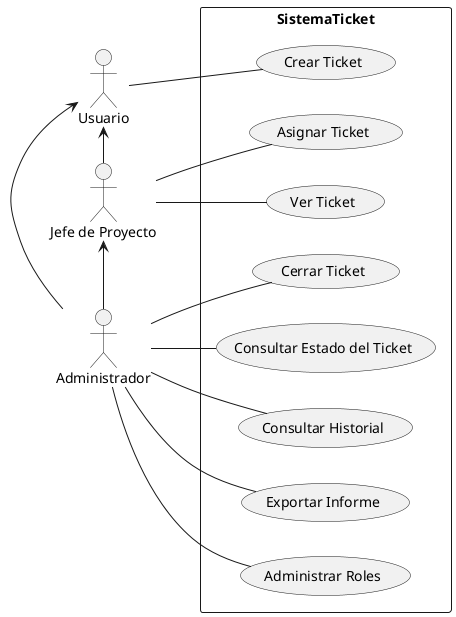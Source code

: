 @startuml

left to right direction

actor "Jefe de Proyecto" as JefeProyecto
actor Administrador as Admin
actor Usuario as Usuario

rectangle SistemaTicket{
    Usuario -l- (Crear Ticket)
    Admin -l-> Usuario
    Admin -l-> JefeProyecto
    Admin -- (Consultar Estado del Ticket)
    Admin -- (Consultar Historial)
    Admin -- (Exportar Informe)
    Admin -- (Administrar Roles)
    Admin -- (Cerrar Ticket)
    JefeProyecto -l-> Usuario
    JefeProyecto -- (Asignar Ticket)
    JefeProyecto -- (Ver Ticket)
}

@enduml